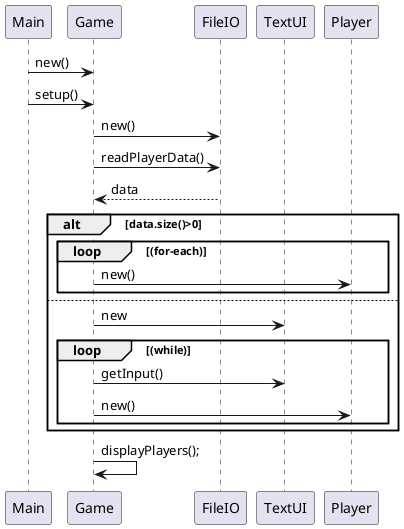 @startuml
'https://plantuml.com/sequence-diagram
Participant Main
Participant Game
Participant FileIO
Participant TextUI
Participant Player

Main -> Game: new()
Main -> Game: setup()
Game -> FileIO: new()
Game -> FileIO: readPlayerData()
FileIO --> Game: data

alt data.size()>0
loop (for-each)
Game -> Player: new()
end

else
Game -> TextUI: new

loop (while)
Game -> TextUI: getInput()
Game -> Player: new()
end

end


'... følg metodekaldene i Game.setup og tegn dem ind som vandrette streger
' returnering af værdier fra en metode *kan* vises med en stiplet pil: <--
' brug alt-else-end til at vise betingelser
' brug loop til at vise gentagelser

Game -> Game : displayPlayers();

@enduml